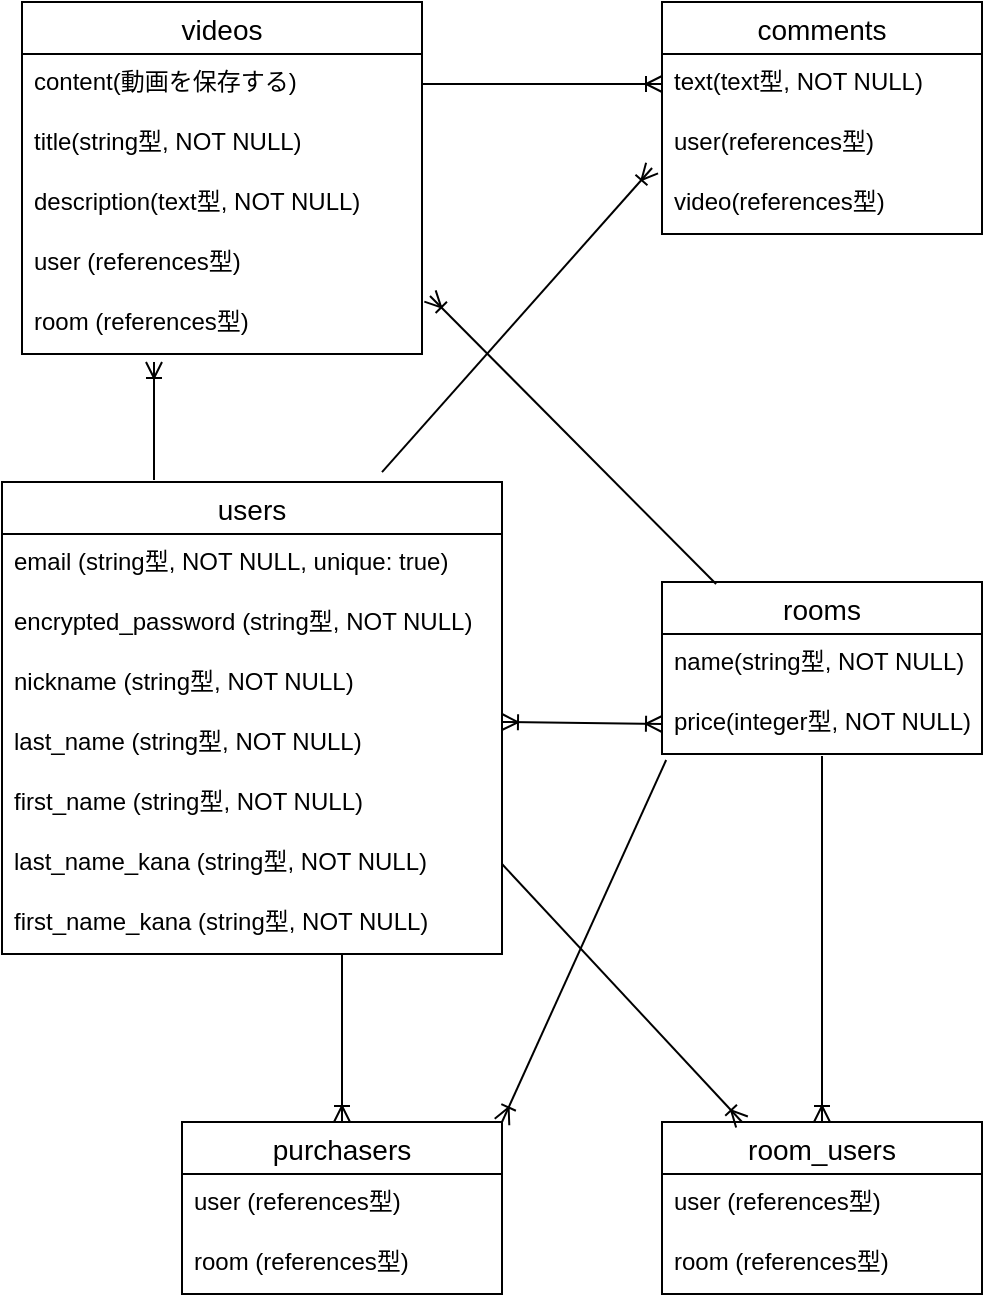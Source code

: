 <mxfile>
    <diagram id="Of2WGxz0XWcMTpM2ydXS" name="ページ1">
        <mxGraphModel dx="652" dy="570" grid="1" gridSize="10" guides="1" tooltips="1" connect="1" arrows="1" fold="1" page="1" pageScale="1" pageWidth="827" pageHeight="1169" math="0" shadow="0">
            <root>
                <mxCell id="0"/>
                <mxCell id="1" parent="0"/>
                <mxCell id="30" value="comments" style="swimlane;fontStyle=0;childLayout=stackLayout;horizontal=1;startSize=26;horizontalStack=0;resizeParent=1;resizeParentMax=0;resizeLast=0;collapsible=1;marginBottom=0;align=center;fontSize=14;" vertex="1" parent="1">
                    <mxGeometry x="360" y="40" width="160" height="116" as="geometry"/>
                </mxCell>
                <mxCell id="31" value="text(text型, NOT NULL)" style="text;strokeColor=none;fillColor=none;spacingLeft=4;spacingRight=4;overflow=hidden;rotatable=0;points=[[0,0.5],[1,0.5]];portConstraint=eastwest;fontSize=12;" vertex="1" parent="30">
                    <mxGeometry y="26" width="160" height="30" as="geometry"/>
                </mxCell>
                <mxCell id="62" value="user(references型)" style="text;strokeColor=none;fillColor=none;spacingLeft=4;spacingRight=4;overflow=hidden;rotatable=0;points=[[0,0.5],[1,0.5]];portConstraint=eastwest;fontSize=12;" vertex="1" parent="30">
                    <mxGeometry y="56" width="160" height="30" as="geometry"/>
                </mxCell>
                <mxCell id="33" value="video(references型)" style="text;strokeColor=none;fillColor=none;spacingLeft=4;spacingRight=4;overflow=hidden;rotatable=0;points=[[0,0.5],[1,0.5]];portConstraint=eastwest;fontSize=12;" vertex="1" parent="30">
                    <mxGeometry y="86" width="160" height="30" as="geometry"/>
                </mxCell>
                <mxCell id="34" value="videos" style="swimlane;fontStyle=0;childLayout=stackLayout;horizontal=1;startSize=26;horizontalStack=0;resizeParent=1;resizeParentMax=0;resizeLast=0;collapsible=1;marginBottom=0;align=center;fontSize=14;" vertex="1" parent="1">
                    <mxGeometry x="40" y="40" width="200" height="176" as="geometry"/>
                </mxCell>
                <mxCell id="35" value="content(動画を保存する)" style="text;strokeColor=none;fillColor=none;spacingLeft=4;spacingRight=4;overflow=hidden;rotatable=0;points=[[0,0.5],[1,0.5]];portConstraint=eastwest;fontSize=12;" vertex="1" parent="34">
                    <mxGeometry y="26" width="200" height="30" as="geometry"/>
                </mxCell>
                <mxCell id="37" value="title(string型, NOT NULL)" style="text;strokeColor=none;fillColor=none;spacingLeft=4;spacingRight=4;overflow=hidden;rotatable=0;points=[[0,0.5],[1,0.5]];portConstraint=eastwest;fontSize=12;" vertex="1" parent="34">
                    <mxGeometry y="56" width="200" height="30" as="geometry"/>
                </mxCell>
                <mxCell id="36" value="description(text型, NOT NULL)" style="text;strokeColor=none;fillColor=none;spacingLeft=4;spacingRight=4;overflow=hidden;rotatable=0;points=[[0,0.5],[1,0.5]];portConstraint=eastwest;fontSize=12;" vertex="1" parent="34">
                    <mxGeometry y="86" width="200" height="30" as="geometry"/>
                </mxCell>
                <mxCell id="77" value="user (references型)" style="text;strokeColor=none;fillColor=none;spacingLeft=4;spacingRight=4;overflow=hidden;rotatable=0;points=[[0,0.5],[1,0.5]];portConstraint=eastwest;fontSize=12;" vertex="1" parent="34">
                    <mxGeometry y="116" width="200" height="30" as="geometry"/>
                </mxCell>
                <mxCell id="78" value="room (references型)" style="text;strokeColor=none;fillColor=none;spacingLeft=4;spacingRight=4;overflow=hidden;rotatable=0;points=[[0,0.5],[1,0.5]];portConstraint=eastwest;fontSize=12;" vertex="1" parent="34">
                    <mxGeometry y="146" width="200" height="30" as="geometry"/>
                </mxCell>
                <mxCell id="38" value="rooms" style="swimlane;fontStyle=0;childLayout=stackLayout;horizontal=1;startSize=26;horizontalStack=0;resizeParent=1;resizeParentMax=0;resizeLast=0;collapsible=1;marginBottom=0;align=center;fontSize=14;" vertex="1" parent="1">
                    <mxGeometry x="360" y="330" width="160" height="86" as="geometry"/>
                </mxCell>
                <mxCell id="39" value="name(string型, NOT NULL)" style="text;strokeColor=none;fillColor=none;spacingLeft=4;spacingRight=4;overflow=hidden;rotatable=0;points=[[0,0.5],[1,0.5]];portConstraint=eastwest;fontSize=12;" vertex="1" parent="38">
                    <mxGeometry y="26" width="160" height="30" as="geometry"/>
                </mxCell>
                <mxCell id="40" value="price(integer型, NOT NULL)" style="text;strokeColor=none;fillColor=none;spacingLeft=4;spacingRight=4;overflow=hidden;rotatable=0;points=[[0,0.5],[1,0.5]];portConstraint=eastwest;fontSize=12;" vertex="1" parent="38">
                    <mxGeometry y="56" width="160" height="30" as="geometry"/>
                </mxCell>
                <mxCell id="42" value="users" style="swimlane;fontStyle=0;childLayout=stackLayout;horizontal=1;startSize=26;horizontalStack=0;resizeParent=1;resizeParentMax=0;resizeLast=0;collapsible=1;marginBottom=0;align=center;fontSize=14;" vertex="1" parent="1">
                    <mxGeometry x="30" y="280" width="250" height="236" as="geometry"/>
                </mxCell>
                <mxCell id="43" value="email (string型, NOT NULL, unique: true)" style="text;strokeColor=none;fillColor=none;spacingLeft=4;spacingRight=4;overflow=hidden;rotatable=0;points=[[0,0.5],[1,0.5]];portConstraint=eastwest;fontSize=12;" vertex="1" parent="42">
                    <mxGeometry y="26" width="250" height="30" as="geometry"/>
                </mxCell>
                <mxCell id="44" value="encrypted_password (string型, NOT NULL)" style="text;strokeColor=none;fillColor=none;spacingLeft=4;spacingRight=4;overflow=hidden;rotatable=0;points=[[0,0.5],[1,0.5]];portConstraint=eastwest;fontSize=12;" vertex="1" parent="42">
                    <mxGeometry y="56" width="250" height="30" as="geometry"/>
                </mxCell>
                <mxCell id="58" value="nickname (string型, NOT NULL)" style="text;strokeColor=none;fillColor=none;spacingLeft=4;spacingRight=4;overflow=hidden;rotatable=0;points=[[0,0.5],[1,0.5]];portConstraint=eastwest;fontSize=12;" vertex="1" parent="42">
                    <mxGeometry y="86" width="250" height="30" as="geometry"/>
                </mxCell>
                <mxCell id="57" value="last_name (string型, NOT NULL)" style="text;strokeColor=none;fillColor=none;spacingLeft=4;spacingRight=4;overflow=hidden;rotatable=0;points=[[0,0.5],[1,0.5]];portConstraint=eastwest;fontSize=12;" vertex="1" parent="42">
                    <mxGeometry y="116" width="250" height="30" as="geometry"/>
                </mxCell>
                <mxCell id="56" value="first_name (string型, NOT NULL)" style="text;strokeColor=none;fillColor=none;spacingLeft=4;spacingRight=4;overflow=hidden;rotatable=0;points=[[0,0.5],[1,0.5]];portConstraint=eastwest;fontSize=12;" vertex="1" parent="42">
                    <mxGeometry y="146" width="250" height="30" as="geometry"/>
                </mxCell>
                <mxCell id="55" value="last_name_kana (string型, NOT NULL)" style="text;strokeColor=none;fillColor=none;spacingLeft=4;spacingRight=4;overflow=hidden;rotatable=0;points=[[0,0.5],[1,0.5]];portConstraint=eastwest;fontSize=12;" vertex="1" parent="42">
                    <mxGeometry y="176" width="250" height="30" as="geometry"/>
                </mxCell>
                <mxCell id="45" value="first_name_kana (string型, NOT NULL)" style="text;strokeColor=none;fillColor=none;spacingLeft=4;spacingRight=4;overflow=hidden;rotatable=0;points=[[0,0.5],[1,0.5]];portConstraint=eastwest;fontSize=12;" vertex="1" parent="42">
                    <mxGeometry y="206" width="250" height="30" as="geometry"/>
                </mxCell>
                <mxCell id="47" value="room_users" style="swimlane;fontStyle=0;childLayout=stackLayout;horizontal=1;startSize=26;horizontalStack=0;resizeParent=1;resizeParentMax=0;resizeLast=0;collapsible=1;marginBottom=0;align=center;fontSize=14;" vertex="1" parent="1">
                    <mxGeometry x="360" y="600" width="160" height="86" as="geometry"/>
                </mxCell>
                <mxCell id="48" value="user (references型)" style="text;strokeColor=none;fillColor=none;spacingLeft=4;spacingRight=4;overflow=hidden;rotatable=0;points=[[0,0.5],[1,0.5]];portConstraint=eastwest;fontSize=12;" vertex="1" parent="47">
                    <mxGeometry y="26" width="160" height="30" as="geometry"/>
                </mxCell>
                <mxCell id="49" value="room (references型)" style="text;strokeColor=none;fillColor=none;spacingLeft=4;spacingRight=4;overflow=hidden;rotatable=0;points=[[0,0.5],[1,0.5]];portConstraint=eastwest;fontSize=12;" vertex="1" parent="47">
                    <mxGeometry y="56" width="160" height="30" as="geometry"/>
                </mxCell>
                <mxCell id="51" value="purchasers" style="swimlane;fontStyle=0;childLayout=stackLayout;horizontal=1;startSize=26;horizontalStack=0;resizeParent=1;resizeParentMax=0;resizeLast=0;collapsible=1;marginBottom=0;align=center;fontSize=14;" vertex="1" parent="1">
                    <mxGeometry x="120" y="600" width="160" height="86" as="geometry"/>
                </mxCell>
                <mxCell id="52" value="user (references型)" style="text;strokeColor=none;fillColor=none;spacingLeft=4;spacingRight=4;overflow=hidden;rotatable=0;points=[[0,0.5],[1,0.5]];portConstraint=eastwest;fontSize=12;" vertex="1" parent="51">
                    <mxGeometry y="26" width="160" height="30" as="geometry"/>
                </mxCell>
                <mxCell id="53" value="room (references型)" style="text;strokeColor=none;fillColor=none;spacingLeft=4;spacingRight=4;overflow=hidden;rotatable=0;points=[[0,0.5],[1,0.5]];portConstraint=eastwest;fontSize=12;" vertex="1" parent="51">
                    <mxGeometry y="56" width="160" height="30" as="geometry"/>
                </mxCell>
                <mxCell id="64" value="" style="fontSize=12;html=1;endArrow=ERoneToMany;exitX=0.304;exitY=-0.004;exitDx=0;exitDy=0;exitPerimeter=0;" edge="1" parent="1" source="42">
                    <mxGeometry width="100" height="100" relative="1" as="geometry">
                        <mxPoint x="160" y="240" as="sourcePoint"/>
                        <mxPoint x="106" y="220" as="targetPoint"/>
                    </mxGeometry>
                </mxCell>
                <mxCell id="65" value="" style="fontSize=12;html=1;endArrow=ERoneToMany;exitX=0.304;exitY=-0.004;exitDx=0;exitDy=0;exitPerimeter=0;entryX=-0.031;entryY=0.9;entryDx=0;entryDy=0;entryPerimeter=0;" edge="1" parent="1" target="62">
                    <mxGeometry width="100" height="100" relative="1" as="geometry">
                        <mxPoint x="220" y="275.07" as="sourcePoint"/>
                        <mxPoint x="220" y="156.004" as="targetPoint"/>
                    </mxGeometry>
                </mxCell>
                <mxCell id="66" value="" style="fontSize=12;html=1;endArrow=ERoneToMany;exitX=1;exitY=0.5;exitDx=0;exitDy=0;" edge="1" parent="1" source="55" target="47">
                    <mxGeometry width="100" height="100" relative="1" as="geometry">
                        <mxPoint x="300" y="349.07" as="sourcePoint"/>
                        <mxPoint x="300" y="230.004" as="targetPoint"/>
                    </mxGeometry>
                </mxCell>
                <mxCell id="67" value="" style="fontSize=12;html=1;endArrow=ERoneToMany;entryX=0.5;entryY=0;entryDx=0;entryDy=0;exitX=0.5;exitY=1.033;exitDx=0;exitDy=0;exitPerimeter=0;" edge="1" parent="1" source="40" target="47">
                    <mxGeometry width="100" height="100" relative="1" as="geometry">
                        <mxPoint x="440" y="450" as="sourcePoint"/>
                        <mxPoint x="450" y="446.004" as="targetPoint"/>
                    </mxGeometry>
                </mxCell>
                <mxCell id="69" value="" style="fontSize=12;html=1;endArrow=ERoneToMany;startArrow=ERoneToMany;entryX=0;entryY=0.5;entryDx=0;entryDy=0;" edge="1" parent="1" target="40">
                    <mxGeometry width="100" height="100" relative="1" as="geometry">
                        <mxPoint x="280" y="400" as="sourcePoint"/>
                        <mxPoint x="380" y="300" as="targetPoint"/>
                    </mxGeometry>
                </mxCell>
                <mxCell id="72" value="" style="fontSize=12;html=1;endArrow=ERoneToMany;entryX=0.5;entryY=0;entryDx=0;entryDy=0;" edge="1" parent="1" target="51">
                    <mxGeometry width="100" height="100" relative="1" as="geometry">
                        <mxPoint x="200" y="516" as="sourcePoint"/>
                        <mxPoint x="310" y="669" as="targetPoint"/>
                    </mxGeometry>
                </mxCell>
                <mxCell id="73" value="" style="fontSize=12;html=1;endArrow=ERoneToMany;exitX=0.013;exitY=1.1;exitDx=0;exitDy=0;entryX=1;entryY=0;entryDx=0;entryDy=0;exitPerimeter=0;" edge="1" parent="1" source="40" target="51">
                    <mxGeometry width="100" height="100" relative="1" as="geometry">
                        <mxPoint x="359.04" y="448.01" as="sourcePoint"/>
                        <mxPoint x="430" y="649" as="targetPoint"/>
                    </mxGeometry>
                </mxCell>
                <mxCell id="75" value="" style="fontSize=12;html=1;endArrow=ERoneToMany;entryX=1.02;entryY=0.033;entryDx=0;entryDy=0;entryPerimeter=0;exitX=0.169;exitY=0.012;exitDx=0;exitDy=0;exitPerimeter=0;" edge="1" parent="1" source="38" target="78">
                    <mxGeometry width="100" height="100" relative="1" as="geometry">
                        <mxPoint x="360" y="329" as="sourcePoint"/>
                        <mxPoint x="500" y="389" as="targetPoint"/>
                    </mxGeometry>
                </mxCell>
                <mxCell id="76" value="" style="fontSize=12;html=1;endArrow=ERoneToMany;exitX=1;exitY=0.5;exitDx=0;exitDy=0;entryX=0;entryY=0.5;entryDx=0;entryDy=0;" edge="1" parent="1" source="35" target="31">
                    <mxGeometry width="100" height="100" relative="1" as="geometry">
                        <mxPoint x="354" y="80" as="sourcePoint"/>
                        <mxPoint x="300" y="100" as="targetPoint"/>
                    </mxGeometry>
                </mxCell>
            </root>
        </mxGraphModel>
    </diagram>
</mxfile>